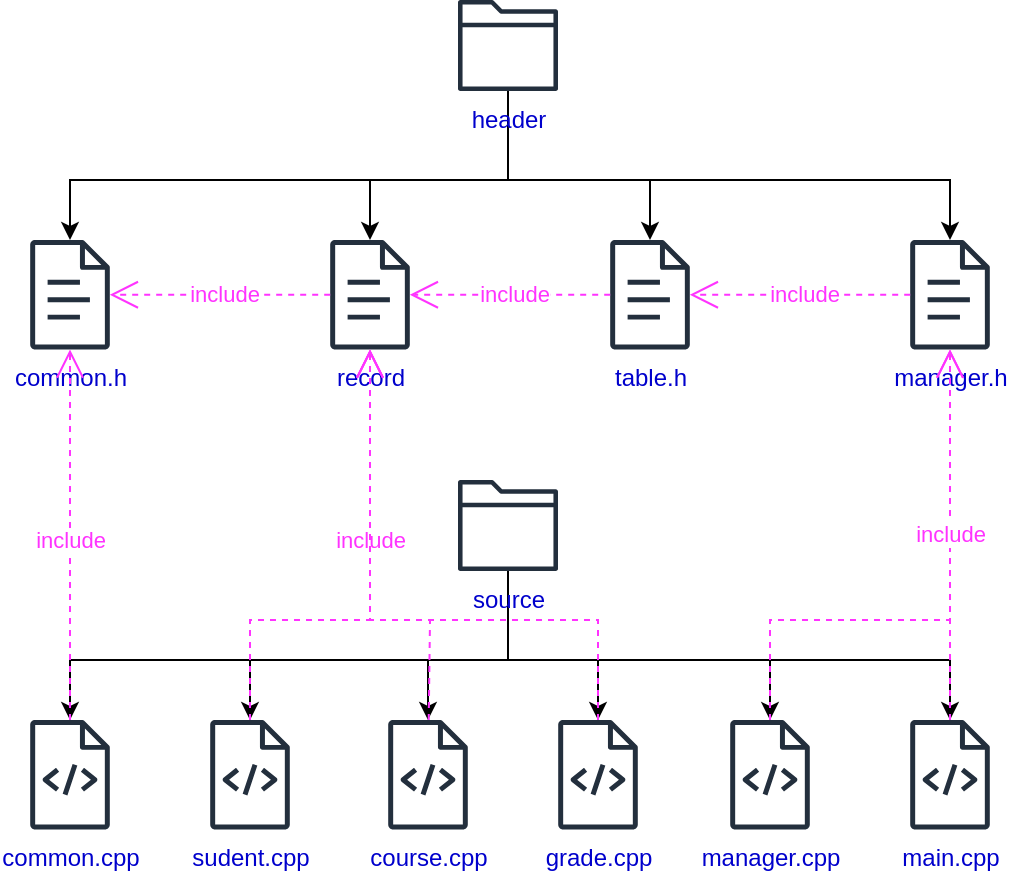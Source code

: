 <mxfile version="21.2.2" type="device">
  <diagram name="第 1 页" id="Saa5mkI8FhTBec15dKhs">
    <mxGraphModel dx="1050" dy="549" grid="1" gridSize="10" guides="1" tooltips="1" connect="1" arrows="1" fold="1" page="1" pageScale="1" pageWidth="827" pageHeight="1169" math="0" shadow="0">
      <root>
        <mxCell id="0" />
        <mxCell id="1" parent="0" />
        <mxCell id="vQBDDhqK6n7n9c23TMIv-37" style="edgeStyle=orthogonalEdgeStyle;rounded=0;orthogonalLoop=1;jettySize=auto;html=1;" edge="1" parent="1" source="vQBDDhqK6n7n9c23TMIv-33" target="vQBDDhqK6n7n9c23TMIv-35">
          <mxGeometry relative="1" as="geometry">
            <Array as="points">
              <mxPoint x="399" y="120" />
              <mxPoint x="330" y="120" />
            </Array>
          </mxGeometry>
        </mxCell>
        <mxCell id="vQBDDhqK6n7n9c23TMIv-48" style="edgeStyle=orthogonalEdgeStyle;rounded=0;orthogonalLoop=1;jettySize=auto;html=1;" edge="1" parent="1" source="vQBDDhqK6n7n9c23TMIv-33" target="vQBDDhqK6n7n9c23TMIv-39">
          <mxGeometry relative="1" as="geometry">
            <Array as="points">
              <mxPoint x="399" y="120" />
              <mxPoint x="470" y="120" />
            </Array>
          </mxGeometry>
        </mxCell>
        <mxCell id="vQBDDhqK6n7n9c23TMIv-49" style="edgeStyle=orthogonalEdgeStyle;rounded=0;orthogonalLoop=1;jettySize=auto;html=1;" edge="1" parent="1" source="vQBDDhqK6n7n9c23TMIv-33" target="vQBDDhqK6n7n9c23TMIv-40">
          <mxGeometry relative="1" as="geometry">
            <Array as="points">
              <mxPoint x="399" y="120" />
              <mxPoint x="180" y="120" />
            </Array>
          </mxGeometry>
        </mxCell>
        <mxCell id="vQBDDhqK6n7n9c23TMIv-50" style="edgeStyle=orthogonalEdgeStyle;rounded=0;orthogonalLoop=1;jettySize=auto;html=1;" edge="1" parent="1" source="vQBDDhqK6n7n9c23TMIv-33" target="vQBDDhqK6n7n9c23TMIv-41">
          <mxGeometry relative="1" as="geometry">
            <Array as="points">
              <mxPoint x="399" y="120" />
              <mxPoint x="620" y="120" />
            </Array>
          </mxGeometry>
        </mxCell>
        <mxCell id="vQBDDhqK6n7n9c23TMIv-33" value="&lt;font color=&quot;#0000cc&quot;&gt;header&lt;/font&gt;" style="sketch=0;outlineConnect=0;fontColor=#232F3E;gradientColor=none;fillColor=#232F3D;strokeColor=none;dashed=0;verticalLabelPosition=bottom;verticalAlign=top;align=center;html=1;fontSize=12;fontStyle=0;aspect=fixed;pointerEvents=1;shape=mxgraph.aws4.folder;" vertex="1" parent="1">
          <mxGeometry x="374" y="30" width="50" height="45.51" as="geometry" />
        </mxCell>
        <mxCell id="vQBDDhqK6n7n9c23TMIv-34" value="&lt;font color=&quot;#0000cc&quot;&gt;course.cpp&lt;/font&gt;" style="sketch=0;outlineConnect=0;fontColor=#232F3E;gradientColor=none;fillColor=#232F3D;strokeColor=none;dashed=0;verticalLabelPosition=bottom;verticalAlign=top;align=center;html=1;fontSize=12;fontStyle=0;aspect=fixed;pointerEvents=1;shape=mxgraph.aws4.source_code;" vertex="1" parent="1">
          <mxGeometry x="339" y="390" width="40" height="54.73" as="geometry" />
        </mxCell>
        <mxCell id="vQBDDhqK6n7n9c23TMIv-35" value="&lt;font color=&quot;#0000cc&quot;&gt;record&lt;/font&gt;" style="sketch=0;outlineConnect=0;fontColor=#232F3E;gradientColor=none;fillColor=#232F3D;strokeColor=none;dashed=0;verticalLabelPosition=bottom;verticalAlign=top;align=center;html=1;fontSize=12;fontStyle=0;aspect=fixed;pointerEvents=1;shape=mxgraph.aws4.document;" vertex="1" parent="1">
          <mxGeometry x="310" y="150" width="40" height="54.74" as="geometry" />
        </mxCell>
        <mxCell id="vQBDDhqK6n7n9c23TMIv-38" style="edgeStyle=orthogonalEdgeStyle;rounded=0;orthogonalLoop=1;jettySize=auto;html=1;" edge="1" parent="1" source="vQBDDhqK6n7n9c23TMIv-36" target="vQBDDhqK6n7n9c23TMIv-34">
          <mxGeometry relative="1" as="geometry">
            <Array as="points">
              <mxPoint x="399" y="360" />
              <mxPoint x="359" y="360" />
            </Array>
          </mxGeometry>
        </mxCell>
        <mxCell id="vQBDDhqK6n7n9c23TMIv-47" style="edgeStyle=orthogonalEdgeStyle;rounded=0;orthogonalLoop=1;jettySize=auto;html=1;" edge="1" parent="1" source="vQBDDhqK6n7n9c23TMIv-36" target="vQBDDhqK6n7n9c23TMIv-46">
          <mxGeometry relative="1" as="geometry">
            <Array as="points">
              <mxPoint x="399" y="360" />
              <mxPoint x="444" y="360" />
            </Array>
          </mxGeometry>
        </mxCell>
        <mxCell id="vQBDDhqK6n7n9c23TMIv-51" style="edgeStyle=orthogonalEdgeStyle;rounded=0;orthogonalLoop=1;jettySize=auto;html=1;" edge="1" parent="1" source="vQBDDhqK6n7n9c23TMIv-36" target="vQBDDhqK6n7n9c23TMIv-42">
          <mxGeometry relative="1" as="geometry">
            <Array as="points">
              <mxPoint x="399" y="360" />
              <mxPoint x="270" y="360" />
            </Array>
          </mxGeometry>
        </mxCell>
        <mxCell id="vQBDDhqK6n7n9c23TMIv-52" style="edgeStyle=orthogonalEdgeStyle;rounded=0;orthogonalLoop=1;jettySize=auto;html=1;" edge="1" parent="1" source="vQBDDhqK6n7n9c23TMIv-36" target="vQBDDhqK6n7n9c23TMIv-43">
          <mxGeometry relative="1" as="geometry">
            <Array as="points">
              <mxPoint x="399" y="360" />
              <mxPoint x="530" y="360" />
            </Array>
          </mxGeometry>
        </mxCell>
        <mxCell id="vQBDDhqK6n7n9c23TMIv-53" style="edgeStyle=orthogonalEdgeStyle;rounded=0;orthogonalLoop=1;jettySize=auto;html=1;" edge="1" parent="1" source="vQBDDhqK6n7n9c23TMIv-36" target="vQBDDhqK6n7n9c23TMIv-45">
          <mxGeometry relative="1" as="geometry">
            <Array as="points">
              <mxPoint x="399" y="360" />
              <mxPoint x="620" y="360" />
            </Array>
          </mxGeometry>
        </mxCell>
        <mxCell id="vQBDDhqK6n7n9c23TMIv-56" style="edgeStyle=orthogonalEdgeStyle;rounded=0;orthogonalLoop=1;jettySize=auto;html=1;" edge="1" parent="1" source="vQBDDhqK6n7n9c23TMIv-36" target="vQBDDhqK6n7n9c23TMIv-44">
          <mxGeometry relative="1" as="geometry">
            <Array as="points">
              <mxPoint x="399" y="360" />
              <mxPoint x="180" y="360" />
            </Array>
          </mxGeometry>
        </mxCell>
        <mxCell id="vQBDDhqK6n7n9c23TMIv-36" value="&lt;font color=&quot;#0000cc&quot;&gt;source&lt;/font&gt;" style="sketch=0;outlineConnect=0;fontColor=#232F3E;gradientColor=none;fillColor=#232F3D;strokeColor=none;dashed=0;verticalLabelPosition=bottom;verticalAlign=top;align=center;html=1;fontSize=12;fontStyle=0;aspect=fixed;pointerEvents=1;shape=mxgraph.aws4.folder;" vertex="1" parent="1">
          <mxGeometry x="374" y="270" width="50" height="45.51" as="geometry" />
        </mxCell>
        <mxCell id="vQBDDhqK6n7n9c23TMIv-39" value="&lt;font color=&quot;#0000cc&quot;&gt;table.h&lt;/font&gt;" style="sketch=0;outlineConnect=0;fontColor=#232F3E;gradientColor=none;fillColor=#232F3D;strokeColor=none;dashed=0;verticalLabelPosition=bottom;verticalAlign=top;align=center;html=1;fontSize=12;fontStyle=0;aspect=fixed;pointerEvents=1;shape=mxgraph.aws4.document;" vertex="1" parent="1">
          <mxGeometry x="450" y="150" width="40" height="54.74" as="geometry" />
        </mxCell>
        <mxCell id="vQBDDhqK6n7n9c23TMIv-40" value="&lt;font color=&quot;#0000cc&quot;&gt;common.h&lt;/font&gt;" style="sketch=0;outlineConnect=0;fontColor=#232F3E;gradientColor=none;fillColor=#232F3D;strokeColor=none;dashed=0;verticalLabelPosition=bottom;verticalAlign=top;align=center;html=1;fontSize=12;fontStyle=0;aspect=fixed;pointerEvents=1;shape=mxgraph.aws4.document;" vertex="1" parent="1">
          <mxGeometry x="160" y="150" width="40" height="54.74" as="geometry" />
        </mxCell>
        <mxCell id="vQBDDhqK6n7n9c23TMIv-41" value="&lt;font color=&quot;#0000cc&quot;&gt;manager.h&lt;/font&gt;" style="sketch=0;outlineConnect=0;fontColor=#232F3E;gradientColor=none;fillColor=#232F3D;strokeColor=none;dashed=0;verticalLabelPosition=bottom;verticalAlign=top;align=center;html=1;fontSize=12;fontStyle=0;aspect=fixed;pointerEvents=1;shape=mxgraph.aws4.document;" vertex="1" parent="1">
          <mxGeometry x="600" y="150" width="40" height="54.74" as="geometry" />
        </mxCell>
        <mxCell id="vQBDDhqK6n7n9c23TMIv-42" value="&lt;font color=&quot;#0000cc&quot;&gt;sudent.cpp&lt;/font&gt;" style="sketch=0;outlineConnect=0;fontColor=#232F3E;gradientColor=none;fillColor=#232F3D;strokeColor=none;dashed=0;verticalLabelPosition=bottom;verticalAlign=top;align=center;html=1;fontSize=12;fontStyle=0;aspect=fixed;pointerEvents=1;shape=mxgraph.aws4.source_code;" vertex="1" parent="1">
          <mxGeometry x="250" y="390" width="40" height="54.73" as="geometry" />
        </mxCell>
        <mxCell id="vQBDDhqK6n7n9c23TMIv-43" value="&lt;font color=&quot;#0000cc&quot;&gt;manager.cpp&lt;/font&gt;" style="sketch=0;outlineConnect=0;fontColor=#232F3E;gradientColor=none;fillColor=#232F3D;strokeColor=none;dashed=0;verticalLabelPosition=bottom;verticalAlign=top;align=center;html=1;fontSize=12;fontStyle=0;aspect=fixed;pointerEvents=1;shape=mxgraph.aws4.source_code;" vertex="1" parent="1">
          <mxGeometry x="510" y="390" width="40" height="54.73" as="geometry" />
        </mxCell>
        <mxCell id="vQBDDhqK6n7n9c23TMIv-44" value="&lt;font color=&quot;#0000cc&quot;&gt;common.cpp&lt;/font&gt;" style="sketch=0;outlineConnect=0;fontColor=#232F3E;gradientColor=none;fillColor=#232F3D;strokeColor=none;dashed=0;verticalLabelPosition=bottom;verticalAlign=top;align=center;html=1;fontSize=12;fontStyle=0;aspect=fixed;pointerEvents=1;shape=mxgraph.aws4.source_code;" vertex="1" parent="1">
          <mxGeometry x="160" y="390" width="40" height="54.73" as="geometry" />
        </mxCell>
        <mxCell id="vQBDDhqK6n7n9c23TMIv-45" value="&lt;font color=&quot;#0000cc&quot;&gt;main.cpp&lt;/font&gt;" style="sketch=0;outlineConnect=0;fontColor=#232F3E;gradientColor=none;fillColor=#232F3D;strokeColor=none;dashed=0;verticalLabelPosition=bottom;verticalAlign=top;align=center;html=1;fontSize=12;fontStyle=0;aspect=fixed;pointerEvents=1;shape=mxgraph.aws4.source_code;" vertex="1" parent="1">
          <mxGeometry x="600" y="390" width="40" height="54.73" as="geometry" />
        </mxCell>
        <mxCell id="vQBDDhqK6n7n9c23TMIv-46" value="&lt;font color=&quot;#0000cc&quot;&gt;grade.cpp&lt;/font&gt;" style="sketch=0;outlineConnect=0;fontColor=#232F3E;gradientColor=none;fillColor=#232F3D;strokeColor=none;dashed=0;verticalLabelPosition=bottom;verticalAlign=top;align=center;html=1;fontSize=12;fontStyle=0;aspect=fixed;pointerEvents=1;shape=mxgraph.aws4.source_code;" vertex="1" parent="1">
          <mxGeometry x="424" y="390" width="40" height="54.73" as="geometry" />
        </mxCell>
        <mxCell id="vQBDDhqK6n7n9c23TMIv-57" value="&lt;font color=&quot;#ff33ff&quot;&gt;include&lt;/font&gt;" style="endArrow=open;endSize=12;dashed=1;html=1;rounded=0;exitX=0.5;exitY=0;exitDx=0;exitDy=0;exitPerimeter=0;fillColor=#f8cecc;strokeColor=#FF33FF;" edge="1" parent="1" source="vQBDDhqK6n7n9c23TMIv-44" target="vQBDDhqK6n7n9c23TMIv-40">
          <mxGeometry x="-0.028" width="160" relative="1" as="geometry">
            <mxPoint x="180" y="360" as="sourcePoint" />
            <mxPoint x="270" y="230" as="targetPoint" />
            <mxPoint as="offset" />
          </mxGeometry>
        </mxCell>
        <mxCell id="vQBDDhqK6n7n9c23TMIv-59" value="&lt;font color=&quot;#ff33ff&quot;&gt;include&lt;/font&gt;" style="endArrow=open;endSize=12;dashed=1;html=1;rounded=0;strokeColor=#FF33FF;" edge="1" parent="1" source="vQBDDhqK6n7n9c23TMIv-34" target="vQBDDhqK6n7n9c23TMIv-35">
          <mxGeometry x="0.115" width="160" relative="1" as="geometry">
            <mxPoint x="200" y="410" as="sourcePoint" />
            <mxPoint x="200" y="225" as="targetPoint" />
            <mxPoint as="offset" />
            <Array as="points">
              <mxPoint x="360" y="340" />
              <mxPoint x="330" y="340" />
            </Array>
          </mxGeometry>
        </mxCell>
        <mxCell id="vQBDDhqK6n7n9c23TMIv-60" value="" style="endArrow=open;endSize=12;dashed=1;html=1;rounded=0;strokeColor=#FF33FF;" edge="1" parent="1" source="vQBDDhqK6n7n9c23TMIv-46" target="vQBDDhqK6n7n9c23TMIv-35">
          <mxGeometry x="0.035" y="9" width="160" relative="1" as="geometry">
            <mxPoint x="210" y="420" as="sourcePoint" />
            <mxPoint x="210" y="235" as="targetPoint" />
            <mxPoint as="offset" />
            <Array as="points">
              <mxPoint x="444" y="340" />
              <mxPoint x="330" y="340" />
            </Array>
          </mxGeometry>
        </mxCell>
        <mxCell id="vQBDDhqK6n7n9c23TMIv-61" value="" style="endArrow=open;endSize=12;dashed=1;html=1;rounded=0;strokeColor=#FF33FF;" edge="1" parent="1" source="vQBDDhqK6n7n9c23TMIv-43" target="vQBDDhqK6n7n9c23TMIv-41">
          <mxGeometry x="0.004" width="160" relative="1" as="geometry">
            <mxPoint x="220" y="430" as="sourcePoint" />
            <mxPoint x="220" y="245" as="targetPoint" />
            <mxPoint as="offset" />
            <Array as="points">
              <mxPoint x="530" y="340" />
              <mxPoint x="620" y="340" />
            </Array>
          </mxGeometry>
        </mxCell>
        <mxCell id="vQBDDhqK6n7n9c23TMIv-62" value="&lt;font color=&quot;#ff33ff&quot;&gt;include&lt;/font&gt;" style="endArrow=open;endSize=12;dashed=1;html=1;rounded=0;strokeColor=#FF33FF;" edge="1" parent="1" source="vQBDDhqK6n7n9c23TMIv-45" target="vQBDDhqK6n7n9c23TMIv-41">
          <mxGeometry x="0.004" width="160" relative="1" as="geometry">
            <mxPoint x="230" y="440" as="sourcePoint" />
            <mxPoint x="230" y="255" as="targetPoint" />
            <mxPoint as="offset" />
          </mxGeometry>
        </mxCell>
        <mxCell id="vQBDDhqK6n7n9c23TMIv-66" value="" style="endArrow=open;endSize=12;dashed=1;html=1;rounded=0;strokeColor=#FF33FF;fillColor=#f8cecc;" edge="1" parent="1" source="vQBDDhqK6n7n9c23TMIv-42" target="vQBDDhqK6n7n9c23TMIv-35">
          <mxGeometry x="0.004" width="160" relative="1" as="geometry">
            <mxPoint x="270" y="350" as="sourcePoint" />
            <mxPoint x="330" y="170.25" as="targetPoint" />
            <mxPoint as="offset" />
            <Array as="points">
              <mxPoint x="270" y="340" />
              <mxPoint x="330" y="340" />
            </Array>
          </mxGeometry>
        </mxCell>
        <mxCell id="vQBDDhqK6n7n9c23TMIv-69" value="&lt;font color=&quot;#ff33ff&quot;&gt;include&lt;/font&gt;" style="endArrow=open;endSize=12;dashed=1;html=1;rounded=0;fillColor=#f8cecc;strokeColor=#FF33FF;" edge="1" parent="1" source="vQBDDhqK6n7n9c23TMIv-35" target="vQBDDhqK6n7n9c23TMIv-40">
          <mxGeometry x="-0.028" width="160" relative="1" as="geometry">
            <mxPoint x="190" y="400" as="sourcePoint" />
            <mxPoint x="190" y="215" as="targetPoint" />
            <mxPoint as="offset" />
          </mxGeometry>
        </mxCell>
        <mxCell id="vQBDDhqK6n7n9c23TMIv-70" value="&lt;font color=&quot;#ff33ff&quot;&gt;include&lt;/font&gt;" style="endArrow=open;endSize=12;dashed=1;html=1;rounded=0;fillColor=#f8cecc;strokeColor=#FF33FF;" edge="1" parent="1" source="vQBDDhqK6n7n9c23TMIv-39" target="vQBDDhqK6n7n9c23TMIv-35">
          <mxGeometry x="-0.028" width="160" relative="1" as="geometry">
            <mxPoint x="320" y="187" as="sourcePoint" />
            <mxPoint x="210" y="187" as="targetPoint" />
            <mxPoint as="offset" />
          </mxGeometry>
        </mxCell>
        <mxCell id="vQBDDhqK6n7n9c23TMIv-71" value="&lt;font color=&quot;#ff33ff&quot;&gt;include&lt;/font&gt;" style="endArrow=open;endSize=12;dashed=1;html=1;rounded=0;fillColor=#f8cecc;strokeColor=#FF33FF;" edge="1" parent="1" source="vQBDDhqK6n7n9c23TMIv-41" target="vQBDDhqK6n7n9c23TMIv-39">
          <mxGeometry x="-0.028" width="160" relative="1" as="geometry">
            <mxPoint x="460" y="187" as="sourcePoint" />
            <mxPoint x="360" y="187" as="targetPoint" />
            <mxPoint as="offset" />
          </mxGeometry>
        </mxCell>
      </root>
    </mxGraphModel>
  </diagram>
</mxfile>
